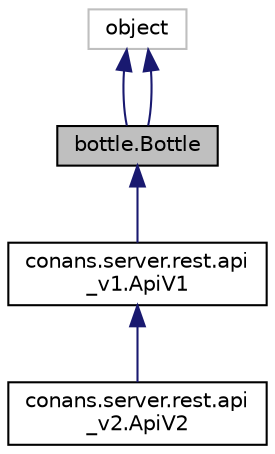 digraph "bottle.Bottle"
{
 // LATEX_PDF_SIZE
  edge [fontname="Helvetica",fontsize="10",labelfontname="Helvetica",labelfontsize="10"];
  node [fontname="Helvetica",fontsize="10",shape=record];
  Node1 [label="bottle.Bottle",height=0.2,width=0.4,color="black", fillcolor="grey75", style="filled", fontcolor="black",tooltip=" "];
  Node2 -> Node1 [dir="back",color="midnightblue",fontsize="10",style="solid"];
  Node2 [label="object",height=0.2,width=0.4,color="grey75", fillcolor="white", style="filled",tooltip=" "];
  Node2 -> Node1 [dir="back",color="midnightblue",fontsize="10",style="solid"];
  Node1 -> Node3 [dir="back",color="midnightblue",fontsize="10",style="solid"];
  Node3 [label="conans.server.rest.api\l_v1.ApiV1",height=0.2,width=0.4,color="black", fillcolor="white", style="filled",URL="$classconans_1_1server_1_1rest_1_1api__v1_1_1ApiV1.html",tooltip=" "];
  Node3 -> Node4 [dir="back",color="midnightblue",fontsize="10",style="solid"];
  Node4 [label="conans.server.rest.api\l_v2.ApiV2",height=0.2,width=0.4,color="black", fillcolor="white", style="filled",URL="$classconans_1_1server_1_1rest_1_1api__v2_1_1ApiV2.html",tooltip=" "];
}
